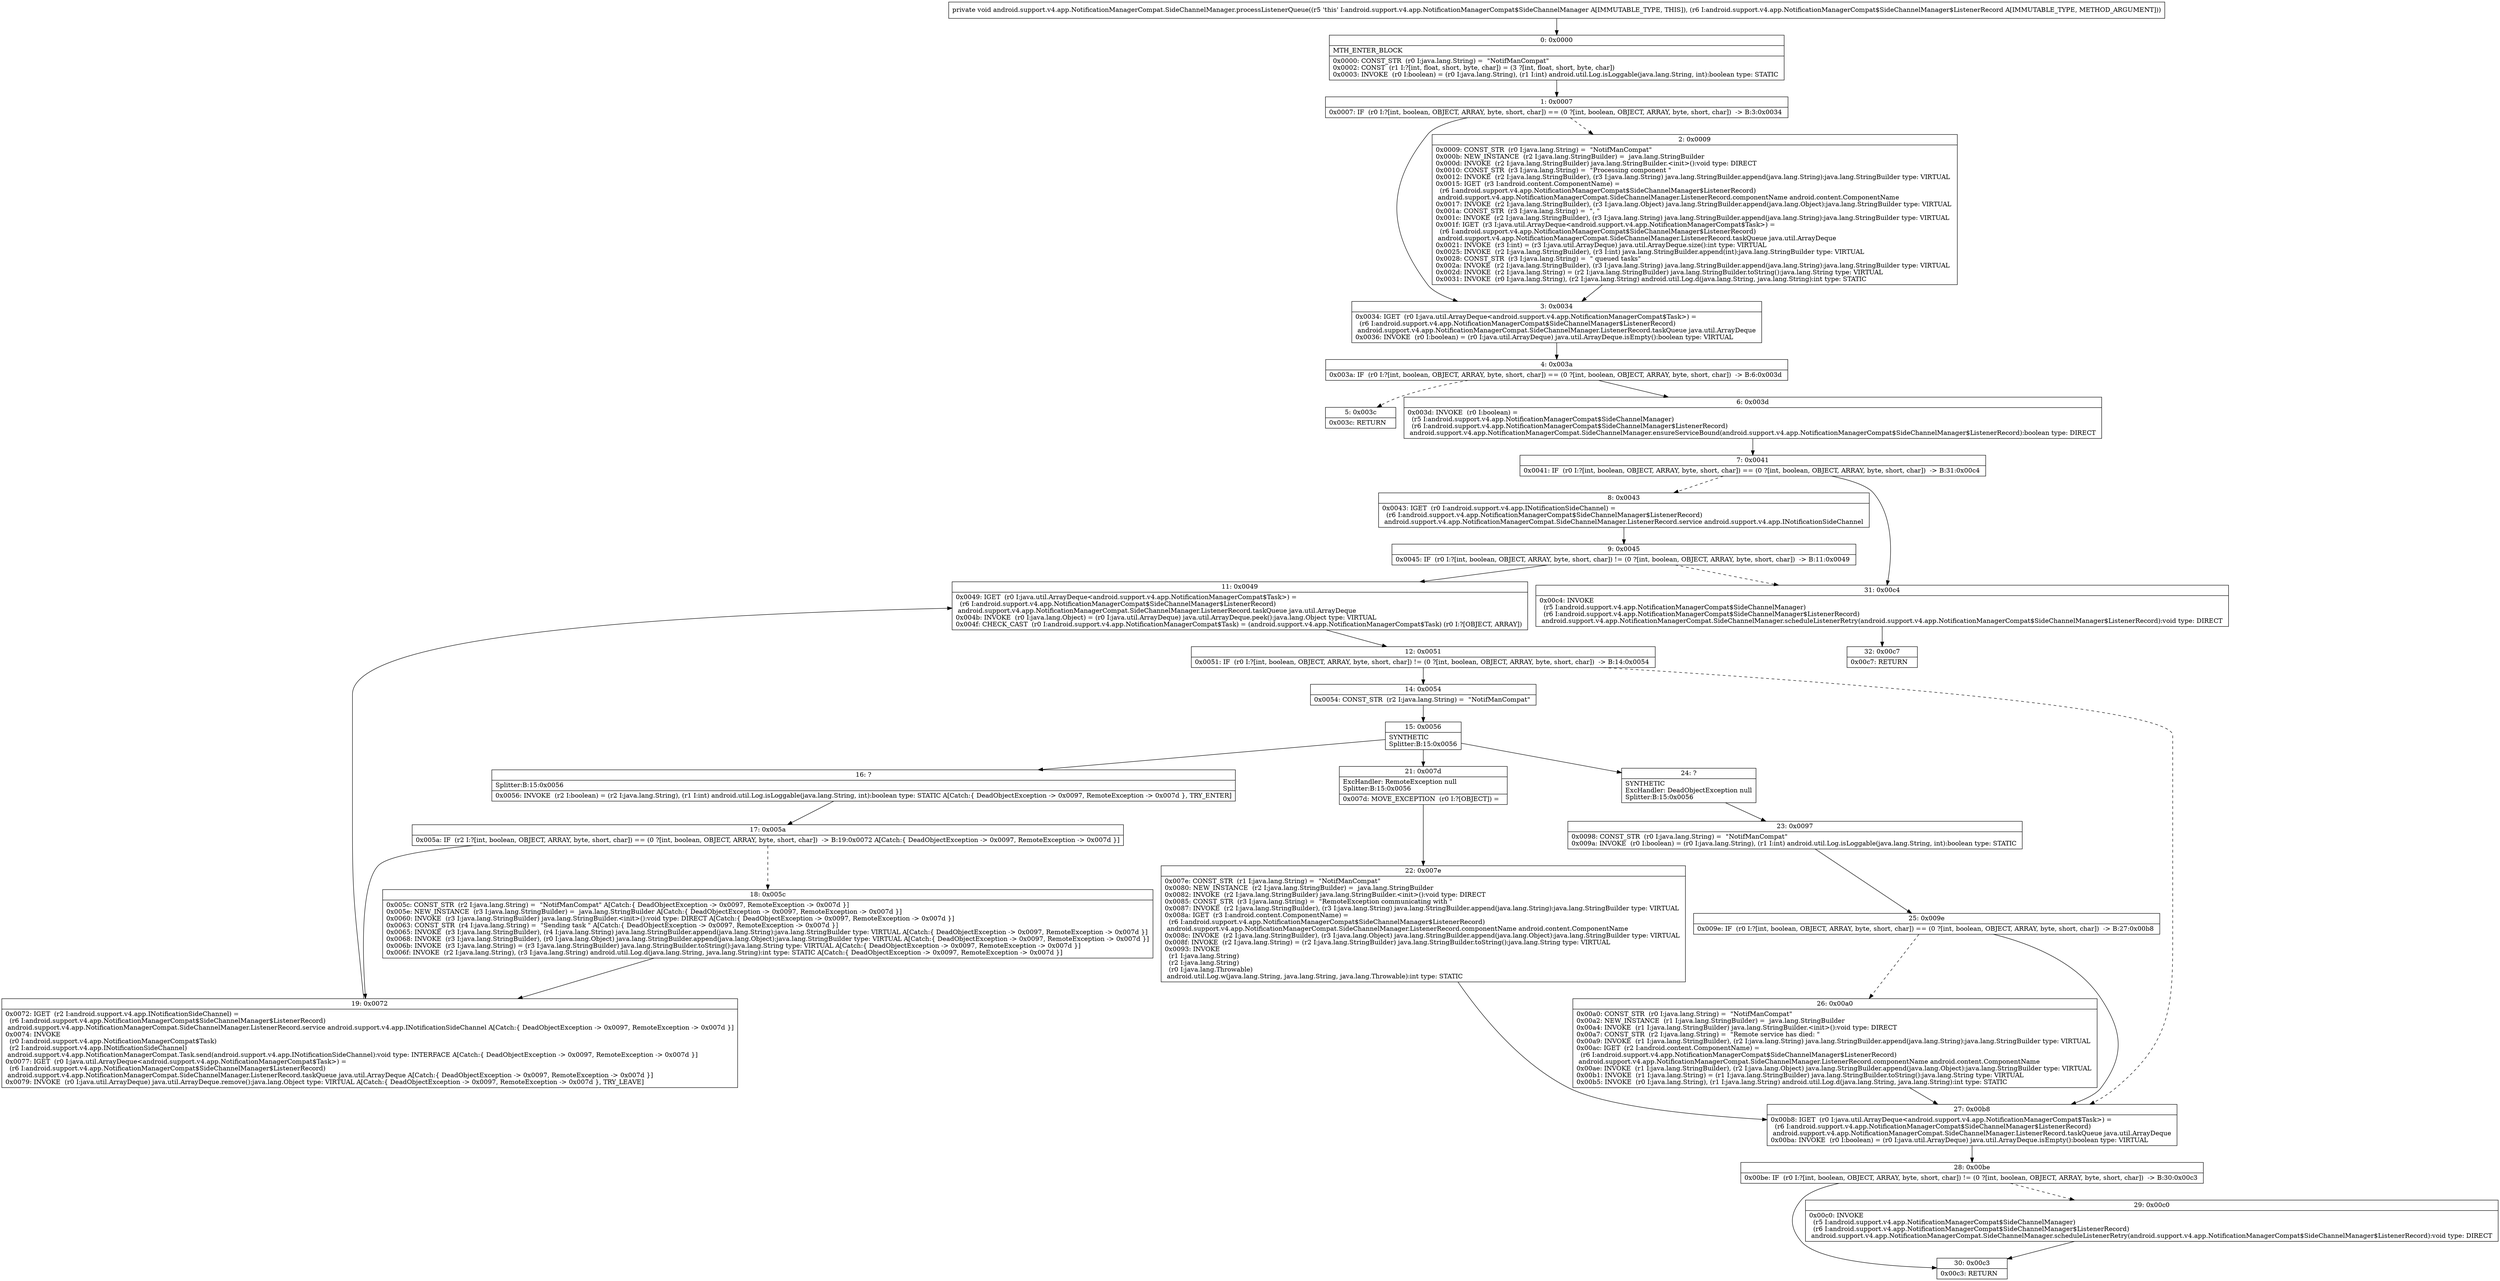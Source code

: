 digraph "CFG forandroid.support.v4.app.NotificationManagerCompat.SideChannelManager.processListenerQueue(Landroid\/support\/v4\/app\/NotificationManagerCompat$SideChannelManager$ListenerRecord;)V" {
Node_0 [shape=record,label="{0\:\ 0x0000|MTH_ENTER_BLOCK\l|0x0000: CONST_STR  (r0 I:java.lang.String) =  \"NotifManCompat\" \l0x0002: CONST  (r1 I:?[int, float, short, byte, char]) = (3 ?[int, float, short, byte, char]) \l0x0003: INVOKE  (r0 I:boolean) = (r0 I:java.lang.String), (r1 I:int) android.util.Log.isLoggable(java.lang.String, int):boolean type: STATIC \l}"];
Node_1 [shape=record,label="{1\:\ 0x0007|0x0007: IF  (r0 I:?[int, boolean, OBJECT, ARRAY, byte, short, char]) == (0 ?[int, boolean, OBJECT, ARRAY, byte, short, char])  \-\> B:3:0x0034 \l}"];
Node_2 [shape=record,label="{2\:\ 0x0009|0x0009: CONST_STR  (r0 I:java.lang.String) =  \"NotifManCompat\" \l0x000b: NEW_INSTANCE  (r2 I:java.lang.StringBuilder) =  java.lang.StringBuilder \l0x000d: INVOKE  (r2 I:java.lang.StringBuilder) java.lang.StringBuilder.\<init\>():void type: DIRECT \l0x0010: CONST_STR  (r3 I:java.lang.String) =  \"Processing component \" \l0x0012: INVOKE  (r2 I:java.lang.StringBuilder), (r3 I:java.lang.String) java.lang.StringBuilder.append(java.lang.String):java.lang.StringBuilder type: VIRTUAL \l0x0015: IGET  (r3 I:android.content.ComponentName) = \l  (r6 I:android.support.v4.app.NotificationManagerCompat$SideChannelManager$ListenerRecord)\l android.support.v4.app.NotificationManagerCompat.SideChannelManager.ListenerRecord.componentName android.content.ComponentName \l0x0017: INVOKE  (r2 I:java.lang.StringBuilder), (r3 I:java.lang.Object) java.lang.StringBuilder.append(java.lang.Object):java.lang.StringBuilder type: VIRTUAL \l0x001a: CONST_STR  (r3 I:java.lang.String) =  \", \" \l0x001c: INVOKE  (r2 I:java.lang.StringBuilder), (r3 I:java.lang.String) java.lang.StringBuilder.append(java.lang.String):java.lang.StringBuilder type: VIRTUAL \l0x001f: IGET  (r3 I:java.util.ArrayDeque\<android.support.v4.app.NotificationManagerCompat$Task\>) = \l  (r6 I:android.support.v4.app.NotificationManagerCompat$SideChannelManager$ListenerRecord)\l android.support.v4.app.NotificationManagerCompat.SideChannelManager.ListenerRecord.taskQueue java.util.ArrayDeque \l0x0021: INVOKE  (r3 I:int) = (r3 I:java.util.ArrayDeque) java.util.ArrayDeque.size():int type: VIRTUAL \l0x0025: INVOKE  (r2 I:java.lang.StringBuilder), (r3 I:int) java.lang.StringBuilder.append(int):java.lang.StringBuilder type: VIRTUAL \l0x0028: CONST_STR  (r3 I:java.lang.String) =  \" queued tasks\" \l0x002a: INVOKE  (r2 I:java.lang.StringBuilder), (r3 I:java.lang.String) java.lang.StringBuilder.append(java.lang.String):java.lang.StringBuilder type: VIRTUAL \l0x002d: INVOKE  (r2 I:java.lang.String) = (r2 I:java.lang.StringBuilder) java.lang.StringBuilder.toString():java.lang.String type: VIRTUAL \l0x0031: INVOKE  (r0 I:java.lang.String), (r2 I:java.lang.String) android.util.Log.d(java.lang.String, java.lang.String):int type: STATIC \l}"];
Node_3 [shape=record,label="{3\:\ 0x0034|0x0034: IGET  (r0 I:java.util.ArrayDeque\<android.support.v4.app.NotificationManagerCompat$Task\>) = \l  (r6 I:android.support.v4.app.NotificationManagerCompat$SideChannelManager$ListenerRecord)\l android.support.v4.app.NotificationManagerCompat.SideChannelManager.ListenerRecord.taskQueue java.util.ArrayDeque \l0x0036: INVOKE  (r0 I:boolean) = (r0 I:java.util.ArrayDeque) java.util.ArrayDeque.isEmpty():boolean type: VIRTUAL \l}"];
Node_4 [shape=record,label="{4\:\ 0x003a|0x003a: IF  (r0 I:?[int, boolean, OBJECT, ARRAY, byte, short, char]) == (0 ?[int, boolean, OBJECT, ARRAY, byte, short, char])  \-\> B:6:0x003d \l}"];
Node_5 [shape=record,label="{5\:\ 0x003c|0x003c: RETURN   \l}"];
Node_6 [shape=record,label="{6\:\ 0x003d|0x003d: INVOKE  (r0 I:boolean) = \l  (r5 I:android.support.v4.app.NotificationManagerCompat$SideChannelManager)\l  (r6 I:android.support.v4.app.NotificationManagerCompat$SideChannelManager$ListenerRecord)\l android.support.v4.app.NotificationManagerCompat.SideChannelManager.ensureServiceBound(android.support.v4.app.NotificationManagerCompat$SideChannelManager$ListenerRecord):boolean type: DIRECT \l}"];
Node_7 [shape=record,label="{7\:\ 0x0041|0x0041: IF  (r0 I:?[int, boolean, OBJECT, ARRAY, byte, short, char]) == (0 ?[int, boolean, OBJECT, ARRAY, byte, short, char])  \-\> B:31:0x00c4 \l}"];
Node_8 [shape=record,label="{8\:\ 0x0043|0x0043: IGET  (r0 I:android.support.v4.app.INotificationSideChannel) = \l  (r6 I:android.support.v4.app.NotificationManagerCompat$SideChannelManager$ListenerRecord)\l android.support.v4.app.NotificationManagerCompat.SideChannelManager.ListenerRecord.service android.support.v4.app.INotificationSideChannel \l}"];
Node_9 [shape=record,label="{9\:\ 0x0045|0x0045: IF  (r0 I:?[int, boolean, OBJECT, ARRAY, byte, short, char]) != (0 ?[int, boolean, OBJECT, ARRAY, byte, short, char])  \-\> B:11:0x0049 \l}"];
Node_11 [shape=record,label="{11\:\ 0x0049|0x0049: IGET  (r0 I:java.util.ArrayDeque\<android.support.v4.app.NotificationManagerCompat$Task\>) = \l  (r6 I:android.support.v4.app.NotificationManagerCompat$SideChannelManager$ListenerRecord)\l android.support.v4.app.NotificationManagerCompat.SideChannelManager.ListenerRecord.taskQueue java.util.ArrayDeque \l0x004b: INVOKE  (r0 I:java.lang.Object) = (r0 I:java.util.ArrayDeque) java.util.ArrayDeque.peek():java.lang.Object type: VIRTUAL \l0x004f: CHECK_CAST  (r0 I:android.support.v4.app.NotificationManagerCompat$Task) = (android.support.v4.app.NotificationManagerCompat$Task) (r0 I:?[OBJECT, ARRAY]) \l}"];
Node_12 [shape=record,label="{12\:\ 0x0051|0x0051: IF  (r0 I:?[int, boolean, OBJECT, ARRAY, byte, short, char]) != (0 ?[int, boolean, OBJECT, ARRAY, byte, short, char])  \-\> B:14:0x0054 \l}"];
Node_14 [shape=record,label="{14\:\ 0x0054|0x0054: CONST_STR  (r2 I:java.lang.String) =  \"NotifManCompat\" \l}"];
Node_15 [shape=record,label="{15\:\ 0x0056|SYNTHETIC\lSplitter:B:15:0x0056\l}"];
Node_16 [shape=record,label="{16\:\ ?|Splitter:B:15:0x0056\l|0x0056: INVOKE  (r2 I:boolean) = (r2 I:java.lang.String), (r1 I:int) android.util.Log.isLoggable(java.lang.String, int):boolean type: STATIC A[Catch:\{ DeadObjectException \-\> 0x0097, RemoteException \-\> 0x007d \}, TRY_ENTER]\l}"];
Node_17 [shape=record,label="{17\:\ 0x005a|0x005a: IF  (r2 I:?[int, boolean, OBJECT, ARRAY, byte, short, char]) == (0 ?[int, boolean, OBJECT, ARRAY, byte, short, char])  \-\> B:19:0x0072 A[Catch:\{ DeadObjectException \-\> 0x0097, RemoteException \-\> 0x007d \}]\l}"];
Node_18 [shape=record,label="{18\:\ 0x005c|0x005c: CONST_STR  (r2 I:java.lang.String) =  \"NotifManCompat\" A[Catch:\{ DeadObjectException \-\> 0x0097, RemoteException \-\> 0x007d \}]\l0x005e: NEW_INSTANCE  (r3 I:java.lang.StringBuilder) =  java.lang.StringBuilder A[Catch:\{ DeadObjectException \-\> 0x0097, RemoteException \-\> 0x007d \}]\l0x0060: INVOKE  (r3 I:java.lang.StringBuilder) java.lang.StringBuilder.\<init\>():void type: DIRECT A[Catch:\{ DeadObjectException \-\> 0x0097, RemoteException \-\> 0x007d \}]\l0x0063: CONST_STR  (r4 I:java.lang.String) =  \"Sending task \" A[Catch:\{ DeadObjectException \-\> 0x0097, RemoteException \-\> 0x007d \}]\l0x0065: INVOKE  (r3 I:java.lang.StringBuilder), (r4 I:java.lang.String) java.lang.StringBuilder.append(java.lang.String):java.lang.StringBuilder type: VIRTUAL A[Catch:\{ DeadObjectException \-\> 0x0097, RemoteException \-\> 0x007d \}]\l0x0068: INVOKE  (r3 I:java.lang.StringBuilder), (r0 I:java.lang.Object) java.lang.StringBuilder.append(java.lang.Object):java.lang.StringBuilder type: VIRTUAL A[Catch:\{ DeadObjectException \-\> 0x0097, RemoteException \-\> 0x007d \}]\l0x006b: INVOKE  (r3 I:java.lang.String) = (r3 I:java.lang.StringBuilder) java.lang.StringBuilder.toString():java.lang.String type: VIRTUAL A[Catch:\{ DeadObjectException \-\> 0x0097, RemoteException \-\> 0x007d \}]\l0x006f: INVOKE  (r2 I:java.lang.String), (r3 I:java.lang.String) android.util.Log.d(java.lang.String, java.lang.String):int type: STATIC A[Catch:\{ DeadObjectException \-\> 0x0097, RemoteException \-\> 0x007d \}]\l}"];
Node_19 [shape=record,label="{19\:\ 0x0072|0x0072: IGET  (r2 I:android.support.v4.app.INotificationSideChannel) = \l  (r6 I:android.support.v4.app.NotificationManagerCompat$SideChannelManager$ListenerRecord)\l android.support.v4.app.NotificationManagerCompat.SideChannelManager.ListenerRecord.service android.support.v4.app.INotificationSideChannel A[Catch:\{ DeadObjectException \-\> 0x0097, RemoteException \-\> 0x007d \}]\l0x0074: INVOKE  \l  (r0 I:android.support.v4.app.NotificationManagerCompat$Task)\l  (r2 I:android.support.v4.app.INotificationSideChannel)\l android.support.v4.app.NotificationManagerCompat.Task.send(android.support.v4.app.INotificationSideChannel):void type: INTERFACE A[Catch:\{ DeadObjectException \-\> 0x0097, RemoteException \-\> 0x007d \}]\l0x0077: IGET  (r0 I:java.util.ArrayDeque\<android.support.v4.app.NotificationManagerCompat$Task\>) = \l  (r6 I:android.support.v4.app.NotificationManagerCompat$SideChannelManager$ListenerRecord)\l android.support.v4.app.NotificationManagerCompat.SideChannelManager.ListenerRecord.taskQueue java.util.ArrayDeque A[Catch:\{ DeadObjectException \-\> 0x0097, RemoteException \-\> 0x007d \}]\l0x0079: INVOKE  (r0 I:java.util.ArrayDeque) java.util.ArrayDeque.remove():java.lang.Object type: VIRTUAL A[Catch:\{ DeadObjectException \-\> 0x0097, RemoteException \-\> 0x007d \}, TRY_LEAVE]\l}"];
Node_21 [shape=record,label="{21\:\ 0x007d|ExcHandler: RemoteException null\lSplitter:B:15:0x0056\l|0x007d: MOVE_EXCEPTION  (r0 I:?[OBJECT]) =  \l}"];
Node_22 [shape=record,label="{22\:\ 0x007e|0x007e: CONST_STR  (r1 I:java.lang.String) =  \"NotifManCompat\" \l0x0080: NEW_INSTANCE  (r2 I:java.lang.StringBuilder) =  java.lang.StringBuilder \l0x0082: INVOKE  (r2 I:java.lang.StringBuilder) java.lang.StringBuilder.\<init\>():void type: DIRECT \l0x0085: CONST_STR  (r3 I:java.lang.String) =  \"RemoteException communicating with \" \l0x0087: INVOKE  (r2 I:java.lang.StringBuilder), (r3 I:java.lang.String) java.lang.StringBuilder.append(java.lang.String):java.lang.StringBuilder type: VIRTUAL \l0x008a: IGET  (r3 I:android.content.ComponentName) = \l  (r6 I:android.support.v4.app.NotificationManagerCompat$SideChannelManager$ListenerRecord)\l android.support.v4.app.NotificationManagerCompat.SideChannelManager.ListenerRecord.componentName android.content.ComponentName \l0x008c: INVOKE  (r2 I:java.lang.StringBuilder), (r3 I:java.lang.Object) java.lang.StringBuilder.append(java.lang.Object):java.lang.StringBuilder type: VIRTUAL \l0x008f: INVOKE  (r2 I:java.lang.String) = (r2 I:java.lang.StringBuilder) java.lang.StringBuilder.toString():java.lang.String type: VIRTUAL \l0x0093: INVOKE  \l  (r1 I:java.lang.String)\l  (r2 I:java.lang.String)\l  (r0 I:java.lang.Throwable)\l android.util.Log.w(java.lang.String, java.lang.String, java.lang.Throwable):int type: STATIC \l}"];
Node_23 [shape=record,label="{23\:\ 0x0097|0x0098: CONST_STR  (r0 I:java.lang.String) =  \"NotifManCompat\" \l0x009a: INVOKE  (r0 I:boolean) = (r0 I:java.lang.String), (r1 I:int) android.util.Log.isLoggable(java.lang.String, int):boolean type: STATIC \l}"];
Node_24 [shape=record,label="{24\:\ ?|SYNTHETIC\lExcHandler: DeadObjectException null\lSplitter:B:15:0x0056\l}"];
Node_25 [shape=record,label="{25\:\ 0x009e|0x009e: IF  (r0 I:?[int, boolean, OBJECT, ARRAY, byte, short, char]) == (0 ?[int, boolean, OBJECT, ARRAY, byte, short, char])  \-\> B:27:0x00b8 \l}"];
Node_26 [shape=record,label="{26\:\ 0x00a0|0x00a0: CONST_STR  (r0 I:java.lang.String) =  \"NotifManCompat\" \l0x00a2: NEW_INSTANCE  (r1 I:java.lang.StringBuilder) =  java.lang.StringBuilder \l0x00a4: INVOKE  (r1 I:java.lang.StringBuilder) java.lang.StringBuilder.\<init\>():void type: DIRECT \l0x00a7: CONST_STR  (r2 I:java.lang.String) =  \"Remote service has died: \" \l0x00a9: INVOKE  (r1 I:java.lang.StringBuilder), (r2 I:java.lang.String) java.lang.StringBuilder.append(java.lang.String):java.lang.StringBuilder type: VIRTUAL \l0x00ac: IGET  (r2 I:android.content.ComponentName) = \l  (r6 I:android.support.v4.app.NotificationManagerCompat$SideChannelManager$ListenerRecord)\l android.support.v4.app.NotificationManagerCompat.SideChannelManager.ListenerRecord.componentName android.content.ComponentName \l0x00ae: INVOKE  (r1 I:java.lang.StringBuilder), (r2 I:java.lang.Object) java.lang.StringBuilder.append(java.lang.Object):java.lang.StringBuilder type: VIRTUAL \l0x00b1: INVOKE  (r1 I:java.lang.String) = (r1 I:java.lang.StringBuilder) java.lang.StringBuilder.toString():java.lang.String type: VIRTUAL \l0x00b5: INVOKE  (r0 I:java.lang.String), (r1 I:java.lang.String) android.util.Log.d(java.lang.String, java.lang.String):int type: STATIC \l}"];
Node_27 [shape=record,label="{27\:\ 0x00b8|0x00b8: IGET  (r0 I:java.util.ArrayDeque\<android.support.v4.app.NotificationManagerCompat$Task\>) = \l  (r6 I:android.support.v4.app.NotificationManagerCompat$SideChannelManager$ListenerRecord)\l android.support.v4.app.NotificationManagerCompat.SideChannelManager.ListenerRecord.taskQueue java.util.ArrayDeque \l0x00ba: INVOKE  (r0 I:boolean) = (r0 I:java.util.ArrayDeque) java.util.ArrayDeque.isEmpty():boolean type: VIRTUAL \l}"];
Node_28 [shape=record,label="{28\:\ 0x00be|0x00be: IF  (r0 I:?[int, boolean, OBJECT, ARRAY, byte, short, char]) != (0 ?[int, boolean, OBJECT, ARRAY, byte, short, char])  \-\> B:30:0x00c3 \l}"];
Node_29 [shape=record,label="{29\:\ 0x00c0|0x00c0: INVOKE  \l  (r5 I:android.support.v4.app.NotificationManagerCompat$SideChannelManager)\l  (r6 I:android.support.v4.app.NotificationManagerCompat$SideChannelManager$ListenerRecord)\l android.support.v4.app.NotificationManagerCompat.SideChannelManager.scheduleListenerRetry(android.support.v4.app.NotificationManagerCompat$SideChannelManager$ListenerRecord):void type: DIRECT \l}"];
Node_30 [shape=record,label="{30\:\ 0x00c3|0x00c3: RETURN   \l}"];
Node_31 [shape=record,label="{31\:\ 0x00c4|0x00c4: INVOKE  \l  (r5 I:android.support.v4.app.NotificationManagerCompat$SideChannelManager)\l  (r6 I:android.support.v4.app.NotificationManagerCompat$SideChannelManager$ListenerRecord)\l android.support.v4.app.NotificationManagerCompat.SideChannelManager.scheduleListenerRetry(android.support.v4.app.NotificationManagerCompat$SideChannelManager$ListenerRecord):void type: DIRECT \l}"];
Node_32 [shape=record,label="{32\:\ 0x00c7|0x00c7: RETURN   \l}"];
MethodNode[shape=record,label="{private void android.support.v4.app.NotificationManagerCompat.SideChannelManager.processListenerQueue((r5 'this' I:android.support.v4.app.NotificationManagerCompat$SideChannelManager A[IMMUTABLE_TYPE, THIS]), (r6 I:android.support.v4.app.NotificationManagerCompat$SideChannelManager$ListenerRecord A[IMMUTABLE_TYPE, METHOD_ARGUMENT])) }"];
MethodNode -> Node_0;
Node_0 -> Node_1;
Node_1 -> Node_2[style=dashed];
Node_1 -> Node_3;
Node_2 -> Node_3;
Node_3 -> Node_4;
Node_4 -> Node_5[style=dashed];
Node_4 -> Node_6;
Node_6 -> Node_7;
Node_7 -> Node_8[style=dashed];
Node_7 -> Node_31;
Node_8 -> Node_9;
Node_9 -> Node_11;
Node_9 -> Node_31[style=dashed];
Node_11 -> Node_12;
Node_12 -> Node_14;
Node_12 -> Node_27[style=dashed];
Node_14 -> Node_15;
Node_15 -> Node_16;
Node_15 -> Node_24;
Node_15 -> Node_21;
Node_16 -> Node_17;
Node_17 -> Node_18[style=dashed];
Node_17 -> Node_19;
Node_18 -> Node_19;
Node_19 -> Node_11;
Node_21 -> Node_22;
Node_22 -> Node_27;
Node_23 -> Node_25;
Node_24 -> Node_23;
Node_25 -> Node_26[style=dashed];
Node_25 -> Node_27;
Node_26 -> Node_27;
Node_27 -> Node_28;
Node_28 -> Node_29[style=dashed];
Node_28 -> Node_30;
Node_29 -> Node_30;
Node_31 -> Node_32;
}

